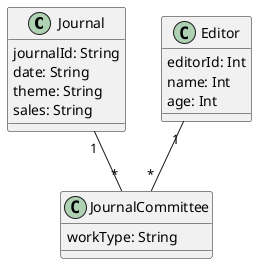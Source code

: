 @startuml "JournalCommittee"


class Journal{
  journalId: String
  date: String
  theme: String
  sales: String
}

class Editor{
  editorId: Int
  name: Int
  age: Int
}

class JournalCommittee{
  workType: String
}



Journal "1" -- "*" JournalCommittee

Editor "1" -- "*" JournalCommittee


@enduml